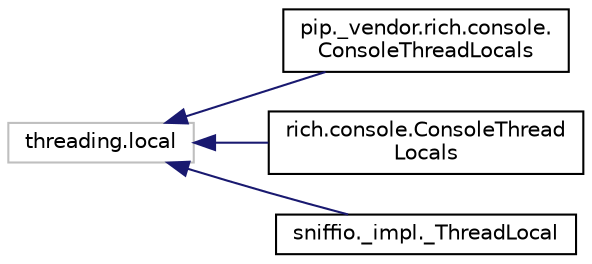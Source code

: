 digraph "Graphical Class Hierarchy"
{
 // LATEX_PDF_SIZE
  edge [fontname="Helvetica",fontsize="10",labelfontname="Helvetica",labelfontsize="10"];
  node [fontname="Helvetica",fontsize="10",shape=record];
  rankdir="LR";
  Node7416 [label="threading.local",height=0.2,width=0.4,color="grey75", fillcolor="white", style="filled",tooltip=" "];
  Node7416 -> Node0 [dir="back",color="midnightblue",fontsize="10",style="solid",fontname="Helvetica"];
  Node0 [label="pip._vendor.rich.console.\lConsoleThreadLocals",height=0.2,width=0.4,color="black", fillcolor="white", style="filled",URL="$classpip_1_1__vendor_1_1rich_1_1console_1_1ConsoleThreadLocals.html",tooltip=" "];
  Node7416 -> Node7418 [dir="back",color="midnightblue",fontsize="10",style="solid",fontname="Helvetica"];
  Node7418 [label="rich.console.ConsoleThread\lLocals",height=0.2,width=0.4,color="black", fillcolor="white", style="filled",URL="$classrich_1_1console_1_1ConsoleThreadLocals.html",tooltip=" "];
  Node7416 -> Node7419 [dir="back",color="midnightblue",fontsize="10",style="solid",fontname="Helvetica"];
  Node7419 [label="sniffio._impl._ThreadLocal",height=0.2,width=0.4,color="black", fillcolor="white", style="filled",URL="$classsniffio_1_1__impl_1_1__ThreadLocal.html",tooltip=" "];
}
